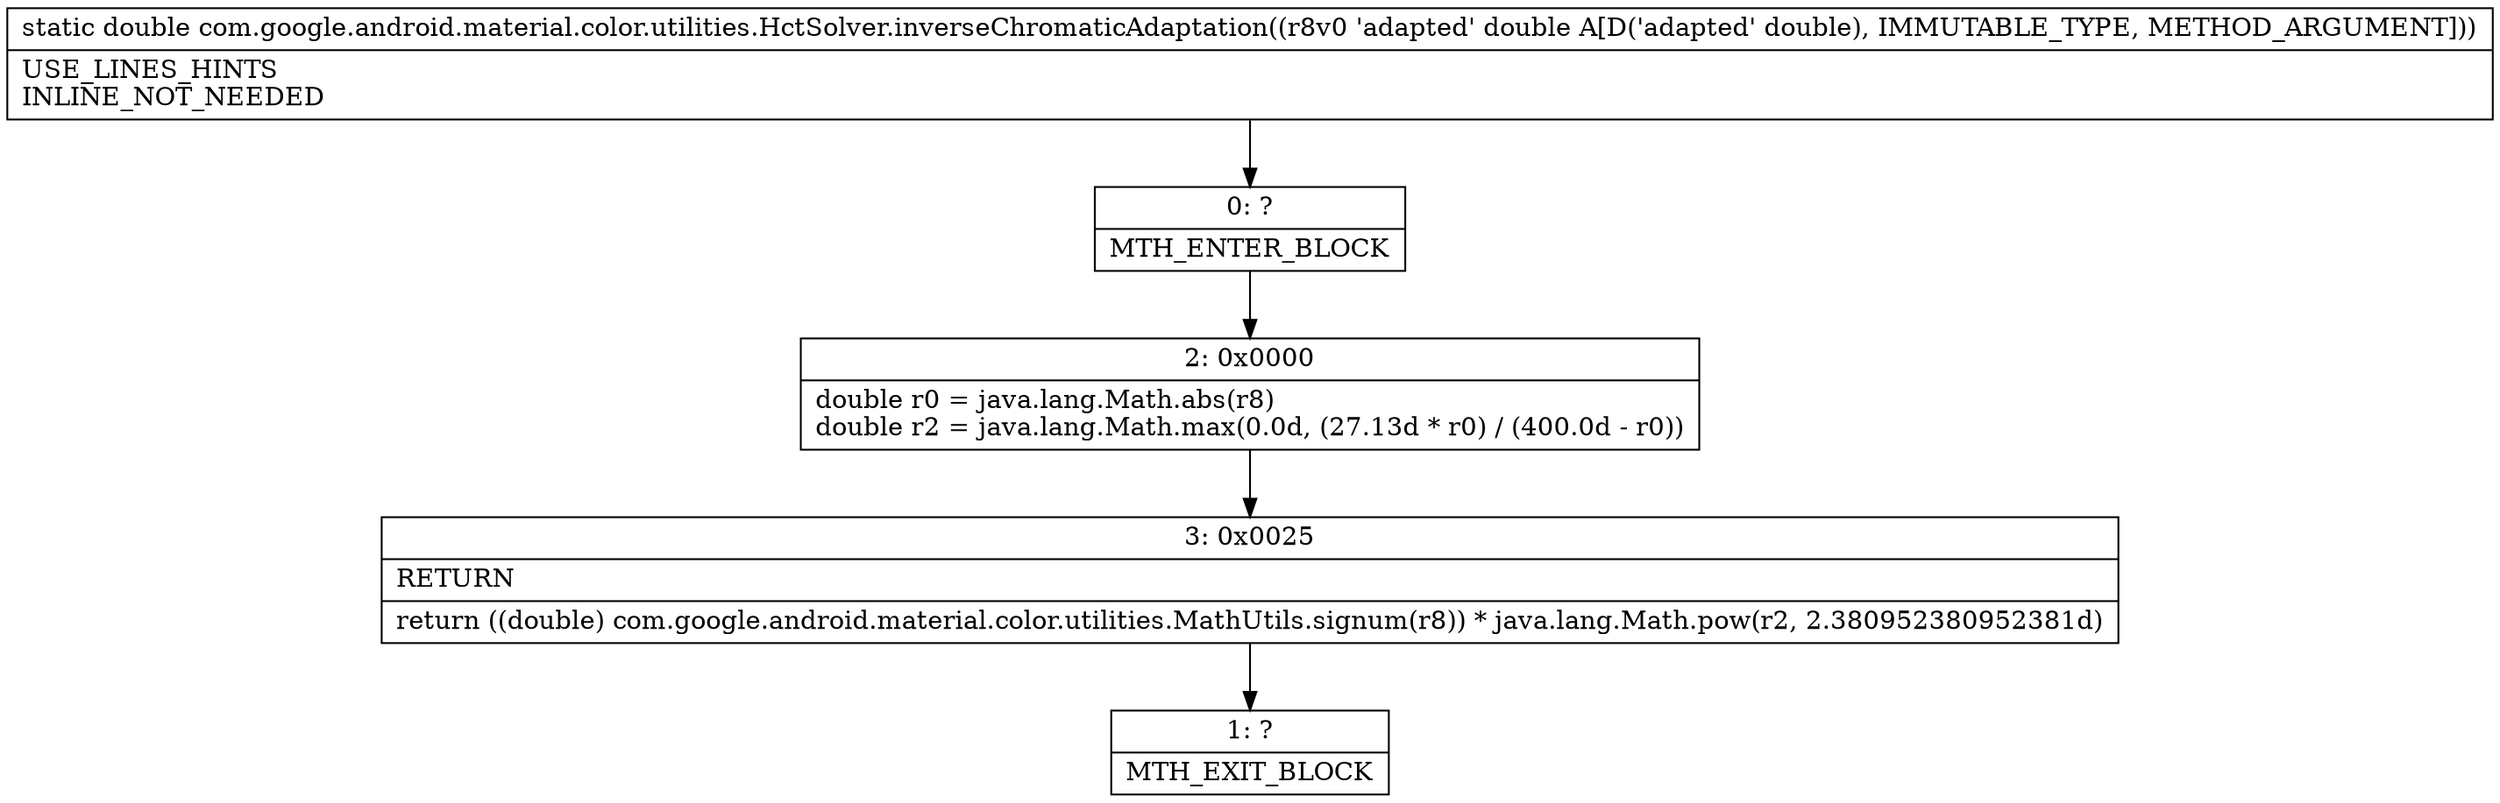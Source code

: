 digraph "CFG forcom.google.android.material.color.utilities.HctSolver.inverseChromaticAdaptation(D)D" {
Node_0 [shape=record,label="{0\:\ ?|MTH_ENTER_BLOCK\l}"];
Node_2 [shape=record,label="{2\:\ 0x0000|double r0 = java.lang.Math.abs(r8)\ldouble r2 = java.lang.Math.max(0.0d, (27.13d * r0) \/ (400.0d \- r0))\l}"];
Node_3 [shape=record,label="{3\:\ 0x0025|RETURN\l|return ((double) com.google.android.material.color.utilities.MathUtils.signum(r8)) * java.lang.Math.pow(r2, 2.380952380952381d)\l}"];
Node_1 [shape=record,label="{1\:\ ?|MTH_EXIT_BLOCK\l}"];
MethodNode[shape=record,label="{static double com.google.android.material.color.utilities.HctSolver.inverseChromaticAdaptation((r8v0 'adapted' double A[D('adapted' double), IMMUTABLE_TYPE, METHOD_ARGUMENT]))  | USE_LINES_HINTS\lINLINE_NOT_NEEDED\l}"];
MethodNode -> Node_0;Node_0 -> Node_2;
Node_2 -> Node_3;
Node_3 -> Node_1;
}

